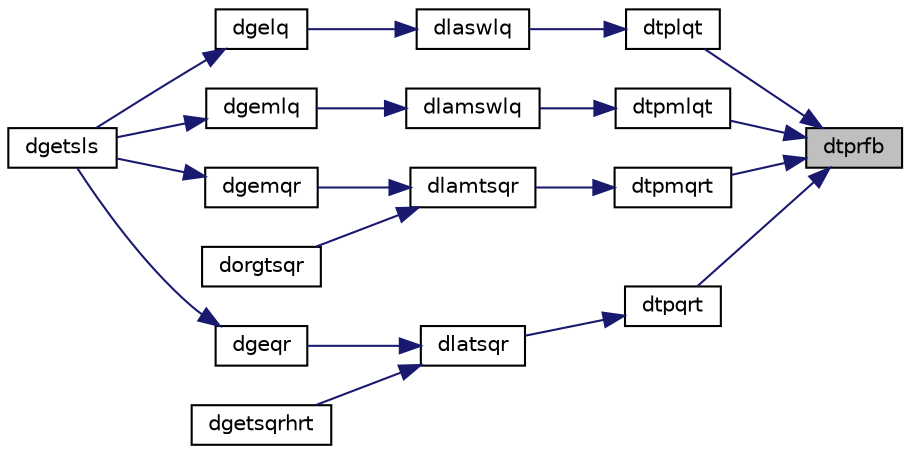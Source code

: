 digraph "dtprfb"
{
 // LATEX_PDF_SIZE
  edge [fontname="Helvetica",fontsize="10",labelfontname="Helvetica",labelfontsize="10"];
  node [fontname="Helvetica",fontsize="10",shape=record];
  rankdir="RL";
  Node1 [label="dtprfb",height=0.2,width=0.4,color="black", fillcolor="grey75", style="filled", fontcolor="black",tooltip="DTPRFB applies a real \"triangular-pentagonal\" block reflector to a real matrix, which is composed of ..."];
  Node1 -> Node2 [dir="back",color="midnightblue",fontsize="10",style="solid",fontname="Helvetica"];
  Node2 [label="dtplqt",height=0.2,width=0.4,color="black", fillcolor="white", style="filled",URL="$dtplqt_8f.html#a300d05a9dc09f8df3d95c37b47189c96",tooltip="DTPLQT"];
  Node2 -> Node3 [dir="back",color="midnightblue",fontsize="10",style="solid",fontname="Helvetica"];
  Node3 [label="dlaswlq",height=0.2,width=0.4,color="black", fillcolor="white", style="filled",URL="$dlaswlq_8f.html#a2a5be40fe3e2ca83839eda278886d5d0",tooltip="DLASWLQ"];
  Node3 -> Node4 [dir="back",color="midnightblue",fontsize="10",style="solid",fontname="Helvetica"];
  Node4 [label="dgelq",height=0.2,width=0.4,color="black", fillcolor="white", style="filled",URL="$dgelq_8f.html#ac039f2ae906b9093e0c2f2ac08e66ef8",tooltip="DGELQ"];
  Node4 -> Node5 [dir="back",color="midnightblue",fontsize="10",style="solid",fontname="Helvetica"];
  Node5 [label="dgetsls",height=0.2,width=0.4,color="black", fillcolor="white", style="filled",URL="$dgetsls_8f.html#a24938f890150242a397e2094fc4643db",tooltip="DGETSLS"];
  Node1 -> Node6 [dir="back",color="midnightblue",fontsize="10",style="solid",fontname="Helvetica"];
  Node6 [label="dtpmlqt",height=0.2,width=0.4,color="black", fillcolor="white", style="filled",URL="$dtpmlqt_8f.html#a8adfaed6b2ff14a6cb33691f9d572fde",tooltip="DTPMLQT"];
  Node6 -> Node7 [dir="back",color="midnightblue",fontsize="10",style="solid",fontname="Helvetica"];
  Node7 [label="dlamswlq",height=0.2,width=0.4,color="black", fillcolor="white", style="filled",URL="$dlamswlq_8f.html#a1fa2f387d69d499a33db38d9e0d9065f",tooltip="DLAMSWLQ"];
  Node7 -> Node8 [dir="back",color="midnightblue",fontsize="10",style="solid",fontname="Helvetica"];
  Node8 [label="dgemlq",height=0.2,width=0.4,color="black", fillcolor="white", style="filled",URL="$dgemlq_8f.html#ab93602d1aaa176f7f8e5903d8c931968",tooltip="DGEMLQ"];
  Node8 -> Node5 [dir="back",color="midnightblue",fontsize="10",style="solid",fontname="Helvetica"];
  Node1 -> Node9 [dir="back",color="midnightblue",fontsize="10",style="solid",fontname="Helvetica"];
  Node9 [label="dtpmqrt",height=0.2,width=0.4,color="black", fillcolor="white", style="filled",URL="$dtpmqrt_8f.html#ac998dca531aab64da39faff6b9dd9675",tooltip="DTPMQRT"];
  Node9 -> Node10 [dir="back",color="midnightblue",fontsize="10",style="solid",fontname="Helvetica"];
  Node10 [label="dlamtsqr",height=0.2,width=0.4,color="black", fillcolor="white", style="filled",URL="$dlamtsqr_8f.html#a8a30542716c672ce7c3feda42c70872e",tooltip="DLAMTSQR"];
  Node10 -> Node11 [dir="back",color="midnightblue",fontsize="10",style="solid",fontname="Helvetica"];
  Node11 [label="dgemqr",height=0.2,width=0.4,color="black", fillcolor="white", style="filled",URL="$dgemqr_8f.html#aa53b0cfa83bf86cf15ec606012cd1fff",tooltip="DGEMQR"];
  Node11 -> Node5 [dir="back",color="midnightblue",fontsize="10",style="solid",fontname="Helvetica"];
  Node10 -> Node12 [dir="back",color="midnightblue",fontsize="10",style="solid",fontname="Helvetica"];
  Node12 [label="dorgtsqr",height=0.2,width=0.4,color="black", fillcolor="white", style="filled",URL="$dorgtsqr_8f.html#a5bd524d18374f26541d1667a22027375",tooltip="DORGTSQR"];
  Node1 -> Node13 [dir="back",color="midnightblue",fontsize="10",style="solid",fontname="Helvetica"];
  Node13 [label="dtpqrt",height=0.2,width=0.4,color="black", fillcolor="white", style="filled",URL="$dtpqrt_8f.html#aa02cc2297f978edb5ef2a8fd1dcc9321",tooltip="DTPQRT"];
  Node13 -> Node14 [dir="back",color="midnightblue",fontsize="10",style="solid",fontname="Helvetica"];
  Node14 [label="dlatsqr",height=0.2,width=0.4,color="black", fillcolor="white", style="filled",URL="$dlatsqr_8f.html#a8fc76e9401e93dd95b59be5f4bc4d4d1",tooltip="DLATSQR"];
  Node14 -> Node15 [dir="back",color="midnightblue",fontsize="10",style="solid",fontname="Helvetica"];
  Node15 [label="dgeqr",height=0.2,width=0.4,color="black", fillcolor="white", style="filled",URL="$dgeqr_8f.html#ab20e537c689b3d58da800847243310d0",tooltip="DGEQR"];
  Node15 -> Node5 [dir="back",color="midnightblue",fontsize="10",style="solid",fontname="Helvetica"];
  Node14 -> Node16 [dir="back",color="midnightblue",fontsize="10",style="solid",fontname="Helvetica"];
  Node16 [label="dgetsqrhrt",height=0.2,width=0.4,color="black", fillcolor="white", style="filled",URL="$dgetsqrhrt_8f.html#a3017a4201f64adf2ddd2dd44396f776a",tooltip="DGETSQRHRT"];
}
